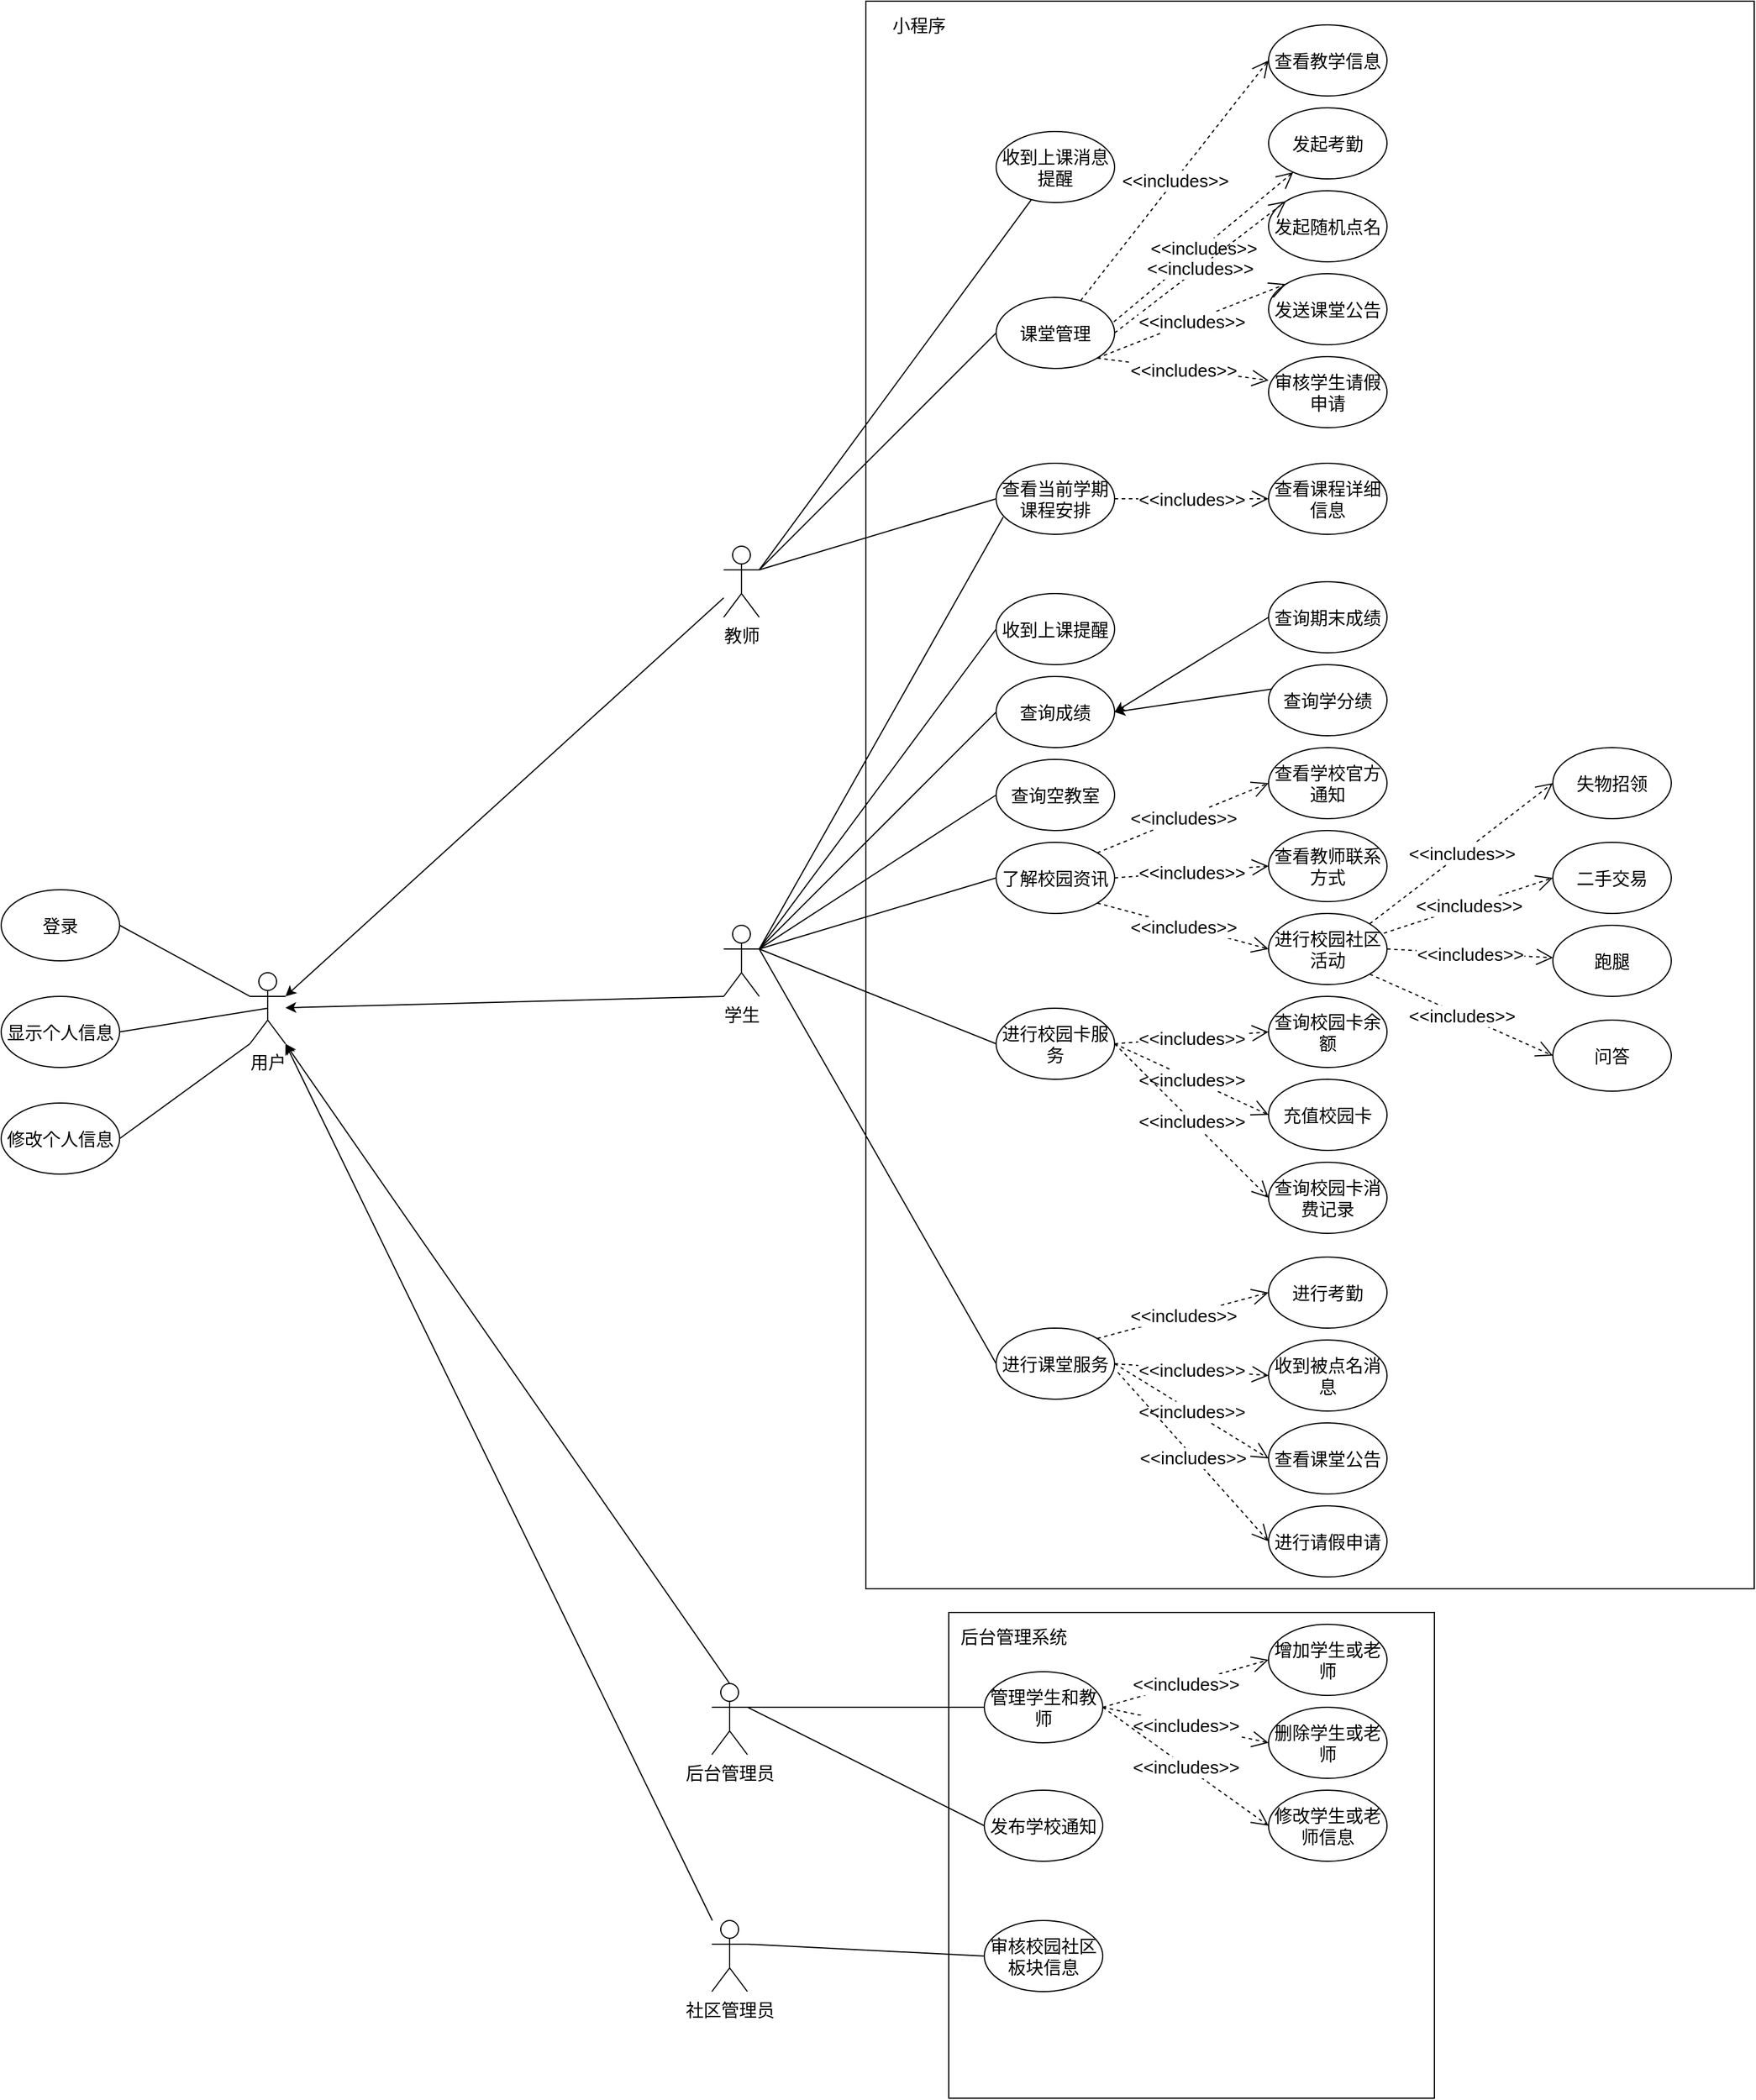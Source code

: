 <mxfile version="22.0.6" type="github">
  <diagram name="第 1 页" id="kaDlHHqZUPdKpAK4oyOK">
    <mxGraphModel dx="2620" dy="1530" grid="1" gridSize="10" guides="1" tooltips="1" connect="1" arrows="1" fold="1" page="1" pageScale="1" pageWidth="160000" pageHeight="160000" math="0" shadow="0">
      <root>
        <mxCell id="0" />
        <mxCell id="1" parent="0" />
        <UserObject label="教师" tooltip="" id="gJhGgLHN45Pmm_YUwPO4-1">
          <mxCell style="shape=umlActor;verticalLabelPosition=bottom;verticalAlign=top;html=1;outlineConnect=0;align=center;fontSize=15;" vertex="1" parent="1">
            <mxGeometry x="1550" y="880" width="30" height="60" as="geometry" />
          </mxCell>
        </UserObject>
        <mxCell id="gJhGgLHN45Pmm_YUwPO4-20" style="rounded=0;orthogonalLoop=1;jettySize=auto;html=1;exitX=0;exitY=1;exitDx=0;exitDy=0;exitPerimeter=0;fontSize=15;" edge="1" parent="1" source="gJhGgLHN45Pmm_YUwPO4-2" target="gJhGgLHN45Pmm_YUwPO4-3">
          <mxGeometry relative="1" as="geometry" />
        </mxCell>
        <mxCell id="gJhGgLHN45Pmm_YUwPO4-2" value="学生" style="shape=umlActor;verticalLabelPosition=bottom;verticalAlign=top;html=1;outlineConnect=0;fontSize=15;" vertex="1" parent="1">
          <mxGeometry x="1550" y="1200" width="30" height="60" as="geometry" />
        </mxCell>
        <object label="用户" id="gJhGgLHN45Pmm_YUwPO4-3">
          <mxCell style="shape=umlActor;verticalLabelPosition=bottom;verticalAlign=top;html=1;outlineConnect=0;fontSize=15;" vertex="1" parent="1">
            <mxGeometry x="1150" y="1240" width="30" height="60" as="geometry" />
          </mxCell>
        </object>
        <mxCell id="gJhGgLHN45Pmm_YUwPO4-6" value="登录" style="ellipse;whiteSpace=wrap;html=1;fontSize=15;" vertex="1" parent="1">
          <mxGeometry x="940" y="1170" width="100" height="60" as="geometry" />
        </mxCell>
        <mxCell id="gJhGgLHN45Pmm_YUwPO4-7" value="查看当前学期课程安排" style="ellipse;whiteSpace=wrap;html=1;fontSize=15;" vertex="1" parent="1">
          <mxGeometry x="1780" y="810" width="100" height="60" as="geometry" />
        </mxCell>
        <mxCell id="gJhGgLHN45Pmm_YUwPO4-12" value="后台管理员" style="shape=umlActor;verticalLabelPosition=bottom;verticalAlign=top;html=1;outlineConnect=0;fontSize=15;" vertex="1" parent="1">
          <mxGeometry x="1540" y="1840" width="30" height="60" as="geometry" />
        </mxCell>
        <mxCell id="gJhGgLHN45Pmm_YUwPO4-22" style="rounded=0;orthogonalLoop=1;jettySize=auto;html=1;entryX=1;entryY=1;entryDx=0;entryDy=0;entryPerimeter=0;fontSize=15;" edge="1" parent="1" source="gJhGgLHN45Pmm_YUwPO4-13" target="gJhGgLHN45Pmm_YUwPO4-3">
          <mxGeometry relative="1" as="geometry">
            <mxPoint x="1565" y="1467" as="sourcePoint" />
            <mxPoint x="1450" y="1289.997" as="targetPoint" />
          </mxGeometry>
        </mxCell>
        <mxCell id="gJhGgLHN45Pmm_YUwPO4-13" value="社区管理员" style="shape=umlActor;verticalLabelPosition=bottom;verticalAlign=top;html=1;outlineConnect=0;fontSize=15;" vertex="1" parent="1">
          <mxGeometry x="1540" y="2040" width="30" height="60" as="geometry" />
        </mxCell>
        <mxCell id="gJhGgLHN45Pmm_YUwPO4-15" value="" style="endArrow=none;html=1;rounded=0;exitX=1;exitY=0.5;exitDx=0;exitDy=0;entryX=0;entryY=0.333;entryDx=0;entryDy=0;entryPerimeter=0;fontSize=15;" edge="1" parent="1" source="gJhGgLHN45Pmm_YUwPO4-6" target="gJhGgLHN45Pmm_YUwPO4-3">
          <mxGeometry width="50" height="50" relative="1" as="geometry">
            <mxPoint x="1120" y="1320" as="sourcePoint" />
            <mxPoint x="1170" y="1270" as="targetPoint" />
          </mxGeometry>
        </mxCell>
        <mxCell id="gJhGgLHN45Pmm_YUwPO4-18" value="收到上课消息提醒" style="ellipse;whiteSpace=wrap;html=1;fontSize=15;" vertex="1" parent="1">
          <mxGeometry x="1780" y="530" width="100" height="60" as="geometry" />
        </mxCell>
        <mxCell id="gJhGgLHN45Pmm_YUwPO4-19" style="rounded=0;orthogonalLoop=1;jettySize=auto;html=1;entryX=1;entryY=0.333;entryDx=0;entryDy=0;entryPerimeter=0;fontSize=15;" edge="1" parent="1" source="gJhGgLHN45Pmm_YUwPO4-1" target="gJhGgLHN45Pmm_YUwPO4-3">
          <mxGeometry relative="1" as="geometry" />
        </mxCell>
        <mxCell id="gJhGgLHN45Pmm_YUwPO4-21" style="rounded=0;orthogonalLoop=1;jettySize=auto;html=1;exitX=0.5;exitY=0;exitDx=0;exitDy=0;exitPerimeter=0;entryX=1;entryY=1;entryDx=0;entryDy=0;entryPerimeter=0;fontSize=15;" edge="1" parent="1" source="gJhGgLHN45Pmm_YUwPO4-12" target="gJhGgLHN45Pmm_YUwPO4-3">
          <mxGeometry relative="1" as="geometry">
            <mxPoint x="1565" y="1340" as="sourcePoint" />
            <mxPoint x="1450" y="1280" as="targetPoint" />
          </mxGeometry>
        </mxCell>
        <mxCell id="gJhGgLHN45Pmm_YUwPO4-25" value="" style="endArrow=none;html=1;rounded=0;exitX=1;exitY=0.333;exitDx=0;exitDy=0;exitPerimeter=0;entryX=0;entryY=0.5;entryDx=0;entryDy=0;fontSize=15;" edge="1" parent="1" source="gJhGgLHN45Pmm_YUwPO4-1" target="gJhGgLHN45Pmm_YUwPO4-7">
          <mxGeometry width="50" height="50" relative="1" as="geometry">
            <mxPoint x="1619" y="710" as="sourcePoint" />
            <mxPoint x="1669" y="660" as="targetPoint" />
          </mxGeometry>
        </mxCell>
        <mxCell id="gJhGgLHN45Pmm_YUwPO4-26" value="" style="endArrow=none;html=1;rounded=0;exitX=1;exitY=0.333;exitDx=0;exitDy=0;exitPerimeter=0;fontSize=15;" edge="1" parent="1" source="gJhGgLHN45Pmm_YUwPO4-1" target="gJhGgLHN45Pmm_YUwPO4-18">
          <mxGeometry width="50" height="50" relative="1" as="geometry">
            <mxPoint x="1570" y="730" as="sourcePoint" />
            <mxPoint x="1710" y="670" as="targetPoint" />
          </mxGeometry>
        </mxCell>
        <mxCell id="gJhGgLHN45Pmm_YUwPO4-27" value="查看课程详细信息" style="ellipse;whiteSpace=wrap;html=1;fontSize=15;" vertex="1" parent="1">
          <mxGeometry x="2010" y="810" width="100" height="60" as="geometry" />
        </mxCell>
        <mxCell id="gJhGgLHN45Pmm_YUwPO4-28" value="&amp;lt;&amp;lt;includes&amp;gt;&amp;gt;" style="endArrow=open;endSize=12;dashed=1;html=1;rounded=0;exitX=1;exitY=0.5;exitDx=0;exitDy=0;fontSize=15;" edge="1" parent="1" source="gJhGgLHN45Pmm_YUwPO4-7" target="gJhGgLHN45Pmm_YUwPO4-27">
          <mxGeometry width="160" relative="1" as="geometry">
            <mxPoint x="1900" y="880" as="sourcePoint" />
            <mxPoint x="2060" y="880" as="targetPoint" />
          </mxGeometry>
        </mxCell>
        <mxCell id="gJhGgLHN45Pmm_YUwPO4-29" value="课堂管理" style="ellipse;whiteSpace=wrap;html=1;fontSize=15;" vertex="1" parent="1">
          <mxGeometry x="1780" y="670" width="100" height="60" as="geometry" />
        </mxCell>
        <mxCell id="gJhGgLHN45Pmm_YUwPO4-30" value="查看教学信息" style="ellipse;whiteSpace=wrap;html=1;fontSize=15;" vertex="1" parent="1">
          <mxGeometry x="2010" y="440" width="100" height="60" as="geometry" />
        </mxCell>
        <mxCell id="gJhGgLHN45Pmm_YUwPO4-31" value="发起考勤" style="ellipse;whiteSpace=wrap;html=1;fontSize=15;" vertex="1" parent="1">
          <mxGeometry x="2010" y="510" width="100" height="60" as="geometry" />
        </mxCell>
        <mxCell id="gJhGgLHN45Pmm_YUwPO4-32" value="发起随机点名" style="ellipse;whiteSpace=wrap;html=1;fontSize=15;" vertex="1" parent="1">
          <mxGeometry x="2010" y="580" width="100" height="60" as="geometry" />
        </mxCell>
        <mxCell id="gJhGgLHN45Pmm_YUwPO4-33" value="发送课堂公告" style="ellipse;whiteSpace=wrap;html=1;fontSize=15;" vertex="1" parent="1">
          <mxGeometry x="2010" y="650" width="100" height="60" as="geometry" />
        </mxCell>
        <mxCell id="gJhGgLHN45Pmm_YUwPO4-34" value="审核学生请假申请" style="ellipse;whiteSpace=wrap;html=1;fontSize=15;" vertex="1" parent="1">
          <mxGeometry x="2010" y="720" width="100" height="60" as="geometry" />
        </mxCell>
        <mxCell id="gJhGgLHN45Pmm_YUwPO4-35" value="&amp;lt;&amp;lt;includes&amp;gt;&amp;gt;" style="endArrow=open;endSize=12;dashed=1;html=1;rounded=0;entryX=0;entryY=0.5;entryDx=0;entryDy=0;fontSize=15;" edge="1" parent="1" source="gJhGgLHN45Pmm_YUwPO4-29" target="gJhGgLHN45Pmm_YUwPO4-30">
          <mxGeometry width="160" relative="1" as="geometry">
            <mxPoint x="1890" y="460" as="sourcePoint" />
            <mxPoint x="1980" y="460" as="targetPoint" />
          </mxGeometry>
        </mxCell>
        <mxCell id="gJhGgLHN45Pmm_YUwPO4-36" value="&amp;lt;&amp;lt;includes&amp;gt;&amp;gt;" style="endArrow=open;endSize=12;dashed=1;html=1;rounded=0;exitX=0.993;exitY=0.344;exitDx=0;exitDy=0;exitPerimeter=0;fontSize=15;" edge="1" parent="1" source="gJhGgLHN45Pmm_YUwPO4-29" target="gJhGgLHN45Pmm_YUwPO4-31">
          <mxGeometry width="160" relative="1" as="geometry">
            <mxPoint x="1900" y="470" as="sourcePoint" />
            <mxPoint x="1990" y="470" as="targetPoint" />
          </mxGeometry>
        </mxCell>
        <mxCell id="gJhGgLHN45Pmm_YUwPO4-37" value="&amp;lt;&amp;lt;includes&amp;gt;&amp;gt;" style="endArrow=open;endSize=12;dashed=1;html=1;rounded=0;exitX=1;exitY=0.5;exitDx=0;exitDy=0;entryX=0;entryY=0;entryDx=0;entryDy=0;fontSize=15;" edge="1" parent="1" source="gJhGgLHN45Pmm_YUwPO4-29" target="gJhGgLHN45Pmm_YUwPO4-32">
          <mxGeometry width="160" relative="1" as="geometry">
            <mxPoint x="1910" y="480" as="sourcePoint" />
            <mxPoint x="2000" y="480" as="targetPoint" />
          </mxGeometry>
        </mxCell>
        <mxCell id="gJhGgLHN45Pmm_YUwPO4-38" value="&amp;lt;&amp;lt;includes&amp;gt;&amp;gt;" style="endArrow=open;endSize=12;dashed=1;html=1;rounded=0;exitX=1;exitY=1;exitDx=0;exitDy=0;entryX=0;entryY=0;entryDx=0;entryDy=0;fontSize=15;" edge="1" parent="1" source="gJhGgLHN45Pmm_YUwPO4-29" target="gJhGgLHN45Pmm_YUwPO4-33">
          <mxGeometry width="160" relative="1" as="geometry">
            <mxPoint x="1920" y="490" as="sourcePoint" />
            <mxPoint x="2010" y="490" as="targetPoint" />
          </mxGeometry>
        </mxCell>
        <mxCell id="gJhGgLHN45Pmm_YUwPO4-39" value="&amp;lt;&amp;lt;includes&amp;gt;&amp;gt;" style="endArrow=open;endSize=12;dashed=1;html=1;rounded=0;exitX=1;exitY=1;exitDx=0;exitDy=0;entryX=0;entryY=0.333;entryDx=0;entryDy=0;entryPerimeter=0;fontSize=15;" edge="1" parent="1" source="gJhGgLHN45Pmm_YUwPO4-29" target="gJhGgLHN45Pmm_YUwPO4-34">
          <mxGeometry width="160" relative="1" as="geometry">
            <mxPoint x="1930" y="500" as="sourcePoint" />
            <mxPoint x="2020" y="500" as="targetPoint" />
          </mxGeometry>
        </mxCell>
        <mxCell id="gJhGgLHN45Pmm_YUwPO4-40" value="" style="endArrow=none;html=1;rounded=0;exitX=1;exitY=0.333;exitDx=0;exitDy=0;exitPerimeter=0;entryX=0;entryY=0.5;entryDx=0;entryDy=0;fontSize=15;" edge="1" parent="1" source="gJhGgLHN45Pmm_YUwPO4-1" target="gJhGgLHN45Pmm_YUwPO4-29">
          <mxGeometry width="50" height="50" relative="1" as="geometry">
            <mxPoint x="1570" y="730" as="sourcePoint" />
            <mxPoint x="1712" y="752" as="targetPoint" />
          </mxGeometry>
        </mxCell>
        <mxCell id="gJhGgLHN45Pmm_YUwPO4-43" value="收到上课提醒" style="ellipse;whiteSpace=wrap;html=1;fontSize=15;" vertex="1" parent="1">
          <mxGeometry x="1780" y="920" width="100" height="60" as="geometry" />
        </mxCell>
        <mxCell id="gJhGgLHN45Pmm_YUwPO4-44" value="" style="endArrow=none;html=1;rounded=0;exitX=1;exitY=0.333;exitDx=0;exitDy=0;exitPerimeter=0;entryX=0.06;entryY=0.756;entryDx=0;entryDy=0;entryPerimeter=0;fontSize=15;" edge="1" parent="1" source="gJhGgLHN45Pmm_YUwPO4-2" target="gJhGgLHN45Pmm_YUwPO4-7">
          <mxGeometry width="50" height="50" relative="1" as="geometry">
            <mxPoint x="1590" y="910" as="sourcePoint" />
            <mxPoint x="1710" y="1050" as="targetPoint" />
          </mxGeometry>
        </mxCell>
        <mxCell id="gJhGgLHN45Pmm_YUwPO4-45" value="" style="endArrow=none;html=1;rounded=0;exitX=1;exitY=0.333;exitDx=0;exitDy=0;exitPerimeter=0;entryX=0;entryY=0.5;entryDx=0;entryDy=0;fontSize=15;" edge="1" parent="1" source="gJhGgLHN45Pmm_YUwPO4-2" target="gJhGgLHN45Pmm_YUwPO4-43">
          <mxGeometry width="50" height="50" relative="1" as="geometry">
            <mxPoint x="1600" y="920" as="sourcePoint" />
            <mxPoint x="1720" y="1060" as="targetPoint" />
          </mxGeometry>
        </mxCell>
        <mxCell id="gJhGgLHN45Pmm_YUwPO4-46" value="查询成绩" style="ellipse;whiteSpace=wrap;html=1;fontSize=15;" vertex="1" parent="1">
          <mxGeometry x="1780" y="990" width="100" height="60" as="geometry" />
        </mxCell>
        <mxCell id="gJhGgLHN45Pmm_YUwPO4-47" value="查询空教室" style="ellipse;whiteSpace=wrap;html=1;fontSize=15;" vertex="1" parent="1">
          <mxGeometry x="1780" y="1060" width="100" height="60" as="geometry" />
        </mxCell>
        <mxCell id="gJhGgLHN45Pmm_YUwPO4-51" style="rounded=0;orthogonalLoop=1;jettySize=auto;html=1;exitX=0;exitY=0.5;exitDx=0;exitDy=0;entryX=1;entryY=0.5;entryDx=0;entryDy=0;fontSize=15;" edge="1" parent="1" source="gJhGgLHN45Pmm_YUwPO4-48" target="gJhGgLHN45Pmm_YUwPO4-46">
          <mxGeometry relative="1" as="geometry" />
        </mxCell>
        <mxCell id="gJhGgLHN45Pmm_YUwPO4-48" value="查询期末成绩" style="ellipse;whiteSpace=wrap;html=1;fontSize=15;" vertex="1" parent="1">
          <mxGeometry x="2010" y="910" width="100" height="60" as="geometry" />
        </mxCell>
        <mxCell id="gJhGgLHN45Pmm_YUwPO4-52" style="rounded=0;orthogonalLoop=1;jettySize=auto;html=1;exitX=0.027;exitY=0.344;exitDx=0;exitDy=0;exitPerimeter=0;entryX=1;entryY=0.5;entryDx=0;entryDy=0;fontSize=15;" edge="1" parent="1" source="gJhGgLHN45Pmm_YUwPO4-49" target="gJhGgLHN45Pmm_YUwPO4-46">
          <mxGeometry relative="1" as="geometry">
            <mxPoint x="1880" y="1070" as="targetPoint" />
            <mxPoint x="2010" y="1100" as="sourcePoint" />
          </mxGeometry>
        </mxCell>
        <mxCell id="gJhGgLHN45Pmm_YUwPO4-49" value="查询学分绩" style="ellipse;whiteSpace=wrap;html=1;fontSize=15;" vertex="1" parent="1">
          <mxGeometry x="2010" y="980" width="100" height="60" as="geometry" />
        </mxCell>
        <mxCell id="gJhGgLHN45Pmm_YUwPO4-53" value="" style="endArrow=none;html=1;rounded=0;exitX=1;exitY=0.333;exitDx=0;exitDy=0;exitPerimeter=0;entryX=0;entryY=0.5;entryDx=0;entryDy=0;fontSize=15;" edge="1" parent="1" source="gJhGgLHN45Pmm_YUwPO4-2" target="gJhGgLHN45Pmm_YUwPO4-46">
          <mxGeometry width="50" height="50" relative="1" as="geometry">
            <mxPoint x="1590" y="1230" as="sourcePoint" />
            <mxPoint x="1710" y="1160" as="targetPoint" />
          </mxGeometry>
        </mxCell>
        <mxCell id="gJhGgLHN45Pmm_YUwPO4-54" value="" style="endArrow=none;html=1;rounded=0;exitX=1;exitY=0.333;exitDx=0;exitDy=0;exitPerimeter=0;entryX=0;entryY=0.5;entryDx=0;entryDy=0;fontSize=15;" edge="1" parent="1" source="gJhGgLHN45Pmm_YUwPO4-2" target="gJhGgLHN45Pmm_YUwPO4-47">
          <mxGeometry width="50" height="50" relative="1" as="geometry">
            <mxPoint x="1590" y="1230" as="sourcePoint" />
            <mxPoint x="1710" y="1240" as="targetPoint" />
          </mxGeometry>
        </mxCell>
        <mxCell id="gJhGgLHN45Pmm_YUwPO4-56" value="了解校园资讯" style="ellipse;whiteSpace=wrap;html=1;fontSize=15;" vertex="1" parent="1">
          <mxGeometry x="1780" y="1130" width="100" height="60" as="geometry" />
        </mxCell>
        <mxCell id="gJhGgLHN45Pmm_YUwPO4-57" value="" style="endArrow=none;html=1;rounded=0;exitX=1;exitY=0.333;exitDx=0;exitDy=0;exitPerimeter=0;entryX=0;entryY=0.5;entryDx=0;entryDy=0;fontSize=15;" edge="1" parent="1" source="gJhGgLHN45Pmm_YUwPO4-2" target="gJhGgLHN45Pmm_YUwPO4-56">
          <mxGeometry width="50" height="50" relative="1" as="geometry">
            <mxPoint x="1590" y="1230" as="sourcePoint" />
            <mxPoint x="1698" y="1392" as="targetPoint" />
          </mxGeometry>
        </mxCell>
        <mxCell id="gJhGgLHN45Pmm_YUwPO4-58" value="查看学校官方通知" style="ellipse;whiteSpace=wrap;html=1;fontSize=15;" vertex="1" parent="1">
          <mxGeometry x="2010" y="1050" width="100" height="60" as="geometry" />
        </mxCell>
        <mxCell id="gJhGgLHN45Pmm_YUwPO4-59" value="查看教师联系方式" style="ellipse;whiteSpace=wrap;html=1;fontSize=15;" vertex="1" parent="1">
          <mxGeometry x="2010" y="1120" width="100" height="60" as="geometry" />
        </mxCell>
        <mxCell id="gJhGgLHN45Pmm_YUwPO4-60" value="进行校园社区活动" style="ellipse;whiteSpace=wrap;html=1;fontSize=15;" vertex="1" parent="1">
          <mxGeometry x="2010" y="1190" width="100" height="60" as="geometry" />
        </mxCell>
        <mxCell id="gJhGgLHN45Pmm_YUwPO4-61" value="&amp;lt;&amp;lt;includes&amp;gt;&amp;gt;" style="endArrow=open;endSize=12;dashed=1;html=1;rounded=0;exitX=1;exitY=0;exitDx=0;exitDy=0;entryX=0;entryY=0.5;entryDx=0;entryDy=0;fontSize=15;" edge="1" parent="1" source="gJhGgLHN45Pmm_YUwPO4-56" target="gJhGgLHN45Pmm_YUwPO4-58">
          <mxGeometry width="160" relative="1" as="geometry">
            <mxPoint x="1890" y="880" as="sourcePoint" />
            <mxPoint x="2020" y="880" as="targetPoint" />
          </mxGeometry>
        </mxCell>
        <mxCell id="gJhGgLHN45Pmm_YUwPO4-62" value="&amp;lt;&amp;lt;includes&amp;gt;&amp;gt;" style="endArrow=open;endSize=12;dashed=1;html=1;rounded=0;exitX=1;exitY=0.5;exitDx=0;exitDy=0;entryX=0;entryY=0.5;entryDx=0;entryDy=0;fontSize=15;" edge="1" parent="1" source="gJhGgLHN45Pmm_YUwPO4-56" target="gJhGgLHN45Pmm_YUwPO4-59">
          <mxGeometry width="160" relative="1" as="geometry">
            <mxPoint x="1875" y="1219" as="sourcePoint" />
            <mxPoint x="2020" y="1180" as="targetPoint" />
          </mxGeometry>
        </mxCell>
        <mxCell id="gJhGgLHN45Pmm_YUwPO4-63" value="&amp;lt;&amp;lt;includes&amp;gt;&amp;gt;" style="endArrow=open;endSize=12;dashed=1;html=1;rounded=0;exitX=1;exitY=1;exitDx=0;exitDy=0;entryX=0;entryY=0.5;entryDx=0;entryDy=0;fontSize=15;" edge="1" parent="1" source="gJhGgLHN45Pmm_YUwPO4-56" target="gJhGgLHN45Pmm_YUwPO4-60">
          <mxGeometry width="160" relative="1" as="geometry">
            <mxPoint x="1885" y="1229" as="sourcePoint" />
            <mxPoint x="2030" y="1190" as="targetPoint" />
          </mxGeometry>
        </mxCell>
        <mxCell id="gJhGgLHN45Pmm_YUwPO4-64" value="失物招领" style="ellipse;whiteSpace=wrap;html=1;fontSize=15;" vertex="1" parent="1">
          <mxGeometry x="2250" y="1050" width="100" height="60" as="geometry" />
        </mxCell>
        <mxCell id="gJhGgLHN45Pmm_YUwPO4-65" value="二手交易" style="ellipse;whiteSpace=wrap;html=1;fontSize=15;" vertex="1" parent="1">
          <mxGeometry x="2250" y="1130" width="100" height="60" as="geometry" />
        </mxCell>
        <mxCell id="gJhGgLHN45Pmm_YUwPO4-66" value="跑腿" style="ellipse;whiteSpace=wrap;html=1;fontSize=15;" vertex="1" parent="1">
          <mxGeometry x="2250" y="1200" width="100" height="60" as="geometry" />
        </mxCell>
        <mxCell id="gJhGgLHN45Pmm_YUwPO4-67" value="问答" style="ellipse;whiteSpace=wrap;html=1;fontSize=15;" vertex="1" parent="1">
          <mxGeometry x="2250" y="1280" width="100" height="60" as="geometry" />
        </mxCell>
        <mxCell id="gJhGgLHN45Pmm_YUwPO4-68" value="&amp;lt;&amp;lt;includes&amp;gt;&amp;gt;" style="endArrow=open;endSize=12;dashed=1;html=1;rounded=0;exitX=1;exitY=0;exitDx=0;exitDy=0;entryX=0;entryY=0.5;entryDx=0;entryDy=0;fontSize=15;" edge="1" parent="1" source="gJhGgLHN45Pmm_YUwPO4-60" target="gJhGgLHN45Pmm_YUwPO4-64">
          <mxGeometry width="160" relative="1" as="geometry">
            <mxPoint x="1875" y="1221" as="sourcePoint" />
            <mxPoint x="2020" y="1290" as="targetPoint" />
          </mxGeometry>
        </mxCell>
        <mxCell id="gJhGgLHN45Pmm_YUwPO4-69" value="&amp;lt;&amp;lt;includes&amp;gt;&amp;gt;" style="endArrow=open;endSize=12;dashed=1;html=1;rounded=0;exitX=0.973;exitY=0.278;exitDx=0;exitDy=0;entryX=0;entryY=0.5;entryDx=0;entryDy=0;exitPerimeter=0;fontSize=15;" edge="1" parent="1" source="gJhGgLHN45Pmm_YUwPO4-60" target="gJhGgLHN45Pmm_YUwPO4-65">
          <mxGeometry width="160" relative="1" as="geometry">
            <mxPoint x="2105" y="1269" as="sourcePoint" />
            <mxPoint x="2210" y="1140" as="targetPoint" />
          </mxGeometry>
        </mxCell>
        <mxCell id="gJhGgLHN45Pmm_YUwPO4-70" value="&amp;lt;&amp;lt;includes&amp;gt;&amp;gt;" style="endArrow=open;endSize=12;dashed=1;html=1;rounded=0;exitX=1;exitY=0.5;exitDx=0;exitDy=0;fontSize=15;" edge="1" parent="1" source="gJhGgLHN45Pmm_YUwPO4-60" target="gJhGgLHN45Pmm_YUwPO4-66">
          <mxGeometry width="160" relative="1" as="geometry">
            <mxPoint x="2115" y="1279" as="sourcePoint" />
            <mxPoint x="2220" y="1150" as="targetPoint" />
          </mxGeometry>
        </mxCell>
        <mxCell id="gJhGgLHN45Pmm_YUwPO4-71" value="&amp;lt;&amp;lt;includes&amp;gt;&amp;gt;" style="endArrow=open;endSize=12;dashed=1;html=1;rounded=0;exitX=1;exitY=1;exitDx=0;exitDy=0;entryX=0;entryY=0.5;entryDx=0;entryDy=0;fontSize=15;" edge="1" parent="1" source="gJhGgLHN45Pmm_YUwPO4-60" target="gJhGgLHN45Pmm_YUwPO4-67">
          <mxGeometry width="160" relative="1" as="geometry">
            <mxPoint x="2125" y="1289" as="sourcePoint" />
            <mxPoint x="2230" y="1160" as="targetPoint" />
          </mxGeometry>
        </mxCell>
        <mxCell id="gJhGgLHN45Pmm_YUwPO4-72" value="进行校园卡服务" style="ellipse;whiteSpace=wrap;html=1;fontSize=15;" vertex="1" parent="1">
          <mxGeometry x="1780" y="1270" width="100" height="60" as="geometry" />
        </mxCell>
        <mxCell id="gJhGgLHN45Pmm_YUwPO4-73" value="查询校园卡余额" style="ellipse;whiteSpace=wrap;html=1;fontSize=15;" vertex="1" parent="1">
          <mxGeometry x="2010" y="1260" width="100" height="60" as="geometry" />
        </mxCell>
        <mxCell id="gJhGgLHN45Pmm_YUwPO4-74" value="充值校园卡" style="ellipse;whiteSpace=wrap;html=1;fontSize=15;" vertex="1" parent="1">
          <mxGeometry x="2010" y="1330" width="100" height="60" as="geometry" />
        </mxCell>
        <mxCell id="gJhGgLHN45Pmm_YUwPO4-75" value="查询校园卡消费记录" style="ellipse;whiteSpace=wrap;html=1;fontSize=15;" vertex="1" parent="1">
          <mxGeometry x="2010" y="1400" width="100" height="60" as="geometry" />
        </mxCell>
        <mxCell id="gJhGgLHN45Pmm_YUwPO4-76" value="" style="endArrow=none;html=1;rounded=0;exitX=1;exitY=0.333;exitDx=0;exitDy=0;exitPerimeter=0;entryX=0;entryY=0.5;entryDx=0;entryDy=0;fontSize=15;" edge="1" parent="1" source="gJhGgLHN45Pmm_YUwPO4-2" target="gJhGgLHN45Pmm_YUwPO4-72">
          <mxGeometry width="50" height="50" relative="1" as="geometry">
            <mxPoint x="1590" y="1230" as="sourcePoint" />
            <mxPoint x="1710" y="1410" as="targetPoint" />
          </mxGeometry>
        </mxCell>
        <mxCell id="gJhGgLHN45Pmm_YUwPO4-77" value="&amp;lt;&amp;lt;includes&amp;gt;&amp;gt;" style="endArrow=open;endSize=12;dashed=1;html=1;rounded=0;exitX=1;exitY=0.5;exitDx=0;exitDy=0;entryX=0;entryY=0.5;entryDx=0;entryDy=0;fontSize=15;" edge="1" parent="1" source="gJhGgLHN45Pmm_YUwPO4-72" target="gJhGgLHN45Pmm_YUwPO4-73">
          <mxGeometry width="160" relative="1" as="geometry">
            <mxPoint x="1875" y="1261" as="sourcePoint" />
            <mxPoint x="2020" y="1280" as="targetPoint" />
          </mxGeometry>
        </mxCell>
        <mxCell id="gJhGgLHN45Pmm_YUwPO4-78" value="&amp;lt;&amp;lt;includes&amp;gt;&amp;gt;" style="endArrow=open;endSize=12;dashed=1;html=1;rounded=0;exitX=1;exitY=0.5;exitDx=0;exitDy=0;entryX=0;entryY=0.5;entryDx=0;entryDy=0;fontSize=15;" edge="1" parent="1" source="gJhGgLHN45Pmm_YUwPO4-72" target="gJhGgLHN45Pmm_YUwPO4-74">
          <mxGeometry width="160" relative="1" as="geometry">
            <mxPoint x="1890" y="1350" as="sourcePoint" />
            <mxPoint x="1970" y="1340" as="targetPoint" />
          </mxGeometry>
        </mxCell>
        <mxCell id="gJhGgLHN45Pmm_YUwPO4-79" value="&amp;lt;&amp;lt;includes&amp;gt;&amp;gt;" style="endArrow=open;endSize=12;dashed=1;html=1;rounded=0;exitX=1;exitY=0.5;exitDx=0;exitDy=0;entryX=0;entryY=0.5;entryDx=0;entryDy=0;fontSize=15;" edge="1" parent="1" source="gJhGgLHN45Pmm_YUwPO4-72" target="gJhGgLHN45Pmm_YUwPO4-75">
          <mxGeometry width="160" relative="1" as="geometry">
            <mxPoint x="1900" y="1360" as="sourcePoint" />
            <mxPoint x="1980" y="1350" as="targetPoint" />
          </mxGeometry>
        </mxCell>
        <mxCell id="gJhGgLHN45Pmm_YUwPO4-80" value="进行课堂服务" style="ellipse;whiteSpace=wrap;html=1;fontSize=15;" vertex="1" parent="1">
          <mxGeometry x="1780" y="1540" width="100" height="60" as="geometry" />
        </mxCell>
        <mxCell id="gJhGgLHN45Pmm_YUwPO4-81" value="" style="endArrow=none;html=1;rounded=0;exitX=1;exitY=0.333;exitDx=0;exitDy=0;exitPerimeter=0;entryX=0;entryY=0.5;entryDx=0;entryDy=0;fontSize=15;" edge="1" parent="1" source="gJhGgLHN45Pmm_YUwPO4-2" target="gJhGgLHN45Pmm_YUwPO4-80">
          <mxGeometry width="50" height="50" relative="1" as="geometry">
            <mxPoint x="1590" y="1230" as="sourcePoint" />
            <mxPoint x="1710" y="1480" as="targetPoint" />
          </mxGeometry>
        </mxCell>
        <mxCell id="gJhGgLHN45Pmm_YUwPO4-82" value="进行考勤" style="ellipse;whiteSpace=wrap;html=1;fontSize=15;" vertex="1" parent="1">
          <mxGeometry x="2010" y="1480" width="100" height="60" as="geometry" />
        </mxCell>
        <mxCell id="gJhGgLHN45Pmm_YUwPO4-83" value="收到被点名消息" style="ellipse;whiteSpace=wrap;html=1;fontSize=15;" vertex="1" parent="1">
          <mxGeometry x="2010" y="1550" width="100" height="60" as="geometry" />
        </mxCell>
        <mxCell id="gJhGgLHN45Pmm_YUwPO4-84" value="查看课堂公告" style="ellipse;whiteSpace=wrap;html=1;fontSize=15;" vertex="1" parent="1">
          <mxGeometry x="2010" y="1620" width="100" height="60" as="geometry" />
        </mxCell>
        <mxCell id="gJhGgLHN45Pmm_YUwPO4-85" value="进行请假申请" style="ellipse;whiteSpace=wrap;html=1;fontSize=15;" vertex="1" parent="1">
          <mxGeometry x="2010" y="1690" width="100" height="60" as="geometry" />
        </mxCell>
        <mxCell id="gJhGgLHN45Pmm_YUwPO4-86" value="&amp;lt;&amp;lt;includes&amp;gt;&amp;gt;" style="endArrow=open;endSize=12;dashed=1;html=1;rounded=0;exitX=1;exitY=0;exitDx=0;exitDy=0;entryX=0;entryY=0.5;entryDx=0;entryDy=0;fontSize=15;" edge="1" parent="1" source="gJhGgLHN45Pmm_YUwPO4-80" target="gJhGgLHN45Pmm_YUwPO4-82">
          <mxGeometry width="160" relative="1" as="geometry">
            <mxPoint x="1890" y="1320" as="sourcePoint" />
            <mxPoint x="2020" y="1450" as="targetPoint" />
          </mxGeometry>
        </mxCell>
        <mxCell id="gJhGgLHN45Pmm_YUwPO4-87" value="&amp;lt;&amp;lt;includes&amp;gt;&amp;gt;" style="endArrow=open;endSize=12;dashed=1;html=1;rounded=0;exitX=1;exitY=0.5;exitDx=0;exitDy=0;entryX=0;entryY=0.5;entryDx=0;entryDy=0;fontSize=15;" edge="1" parent="1" source="gJhGgLHN45Pmm_YUwPO4-80" target="gJhGgLHN45Pmm_YUwPO4-83">
          <mxGeometry width="160" relative="1" as="geometry">
            <mxPoint x="1875" y="1559" as="sourcePoint" />
            <mxPoint x="2020" y="1520" as="targetPoint" />
          </mxGeometry>
        </mxCell>
        <mxCell id="gJhGgLHN45Pmm_YUwPO4-88" value="&amp;lt;&amp;lt;includes&amp;gt;&amp;gt;" style="endArrow=open;endSize=12;dashed=1;html=1;rounded=0;exitX=1;exitY=0.5;exitDx=0;exitDy=0;entryX=0;entryY=0.5;entryDx=0;entryDy=0;fontSize=15;" edge="1" parent="1" source="gJhGgLHN45Pmm_YUwPO4-80" target="gJhGgLHN45Pmm_YUwPO4-84">
          <mxGeometry width="160" relative="1" as="geometry">
            <mxPoint x="1890" y="1580" as="sourcePoint" />
            <mxPoint x="2020" y="1590" as="targetPoint" />
          </mxGeometry>
        </mxCell>
        <mxCell id="gJhGgLHN45Pmm_YUwPO4-89" value="&amp;lt;&amp;lt;includes&amp;gt;&amp;gt;" style="endArrow=open;endSize=12;dashed=1;html=1;rounded=0;exitX=1.027;exitY=0.622;exitDx=0;exitDy=0;entryX=0;entryY=0.5;entryDx=0;entryDy=0;exitPerimeter=0;fontSize=15;" edge="1" parent="1" source="gJhGgLHN45Pmm_YUwPO4-80" target="gJhGgLHN45Pmm_YUwPO4-85">
          <mxGeometry width="160" relative="1" as="geometry">
            <mxPoint x="1900" y="1590" as="sourcePoint" />
            <mxPoint x="2030" y="1600" as="targetPoint" />
          </mxGeometry>
        </mxCell>
        <mxCell id="gJhGgLHN45Pmm_YUwPO4-90" value="显示个人信息" style="ellipse;whiteSpace=wrap;html=1;fontSize=15;" vertex="1" parent="1">
          <mxGeometry x="940" y="1260" width="100" height="60" as="geometry" />
        </mxCell>
        <mxCell id="gJhGgLHN45Pmm_YUwPO4-91" value="修改个人信息" style="ellipse;whiteSpace=wrap;html=1;fontSize=15;" vertex="1" parent="1">
          <mxGeometry x="940" y="1350" width="100" height="60" as="geometry" />
        </mxCell>
        <mxCell id="gJhGgLHN45Pmm_YUwPO4-92" value="" style="endArrow=none;html=1;rounded=0;exitX=1;exitY=0.5;exitDx=0;exitDy=0;entryX=0.5;entryY=0.5;entryDx=0;entryDy=0;entryPerimeter=0;fontSize=15;" edge="1" parent="1" source="gJhGgLHN45Pmm_YUwPO4-90" target="gJhGgLHN45Pmm_YUwPO4-3">
          <mxGeometry width="50" height="50" relative="1" as="geometry">
            <mxPoint x="1050" y="1210" as="sourcePoint" />
            <mxPoint x="1160" y="1270" as="targetPoint" />
          </mxGeometry>
        </mxCell>
        <mxCell id="gJhGgLHN45Pmm_YUwPO4-93" value="" style="endArrow=none;html=1;rounded=0;exitX=1;exitY=0.5;exitDx=0;exitDy=0;entryX=0;entryY=1;entryDx=0;entryDy=0;entryPerimeter=0;fontSize=15;" edge="1" parent="1" source="gJhGgLHN45Pmm_YUwPO4-91" target="gJhGgLHN45Pmm_YUwPO4-3">
          <mxGeometry width="50" height="50" relative="1" as="geometry">
            <mxPoint x="1060" y="1220" as="sourcePoint" />
            <mxPoint x="1170" y="1280" as="targetPoint" />
          </mxGeometry>
        </mxCell>
        <mxCell id="gJhGgLHN45Pmm_YUwPO4-95" value="管理学生和教师" style="ellipse;whiteSpace=wrap;html=1;fontSize=15;" vertex="1" parent="1">
          <mxGeometry x="1770" y="1830" width="100" height="60" as="geometry" />
        </mxCell>
        <mxCell id="gJhGgLHN45Pmm_YUwPO4-98" value="发布学校通知" style="ellipse;whiteSpace=wrap;html=1;fontSize=15;" vertex="1" parent="1">
          <mxGeometry x="1770" y="1930" width="100" height="60" as="geometry" />
        </mxCell>
        <mxCell id="gJhGgLHN45Pmm_YUwPO4-99" value="" style="endArrow=none;html=1;rounded=0;exitX=1;exitY=0.333;exitDx=0;exitDy=0;exitPerimeter=0;entryX=0;entryY=0.5;entryDx=0;entryDy=0;fontSize=15;" edge="1" parent="1" source="gJhGgLHN45Pmm_YUwPO4-12" target="gJhGgLHN45Pmm_YUwPO4-95">
          <mxGeometry width="50" height="50" relative="1" as="geometry">
            <mxPoint x="1580" y="1330" as="sourcePoint" />
            <mxPoint x="1780" y="1680" as="targetPoint" />
          </mxGeometry>
        </mxCell>
        <mxCell id="gJhGgLHN45Pmm_YUwPO4-100" value="" style="endArrow=none;html=1;rounded=0;exitX=1;exitY=0.333;exitDx=0;exitDy=0;exitPerimeter=0;entryX=0;entryY=0.5;entryDx=0;entryDy=0;fontSize=15;" edge="1" parent="1" source="gJhGgLHN45Pmm_YUwPO4-12" target="gJhGgLHN45Pmm_YUwPO4-98">
          <mxGeometry width="50" height="50" relative="1" as="geometry">
            <mxPoint x="1580" y="1870" as="sourcePoint" />
            <mxPoint x="1780" y="1840" as="targetPoint" />
          </mxGeometry>
        </mxCell>
        <mxCell id="gJhGgLHN45Pmm_YUwPO4-101" value="审核校园社区板块信息" style="ellipse;whiteSpace=wrap;html=1;fontSize=15;" vertex="1" parent="1">
          <mxGeometry x="1770" y="2040" width="100" height="60" as="geometry" />
        </mxCell>
        <mxCell id="gJhGgLHN45Pmm_YUwPO4-102" value="" style="endArrow=none;html=1;rounded=0;exitX=1;exitY=0.333;exitDx=0;exitDy=0;exitPerimeter=0;entryX=0;entryY=0.5;entryDx=0;entryDy=0;fontSize=15;" edge="1" parent="1" source="gJhGgLHN45Pmm_YUwPO4-13" target="gJhGgLHN45Pmm_YUwPO4-101">
          <mxGeometry width="50" height="50" relative="1" as="geometry">
            <mxPoint x="1580" y="1940" as="sourcePoint" />
            <mxPoint x="1780" y="1980" as="targetPoint" />
          </mxGeometry>
        </mxCell>
        <mxCell id="gJhGgLHN45Pmm_YUwPO4-103" value="增加学生或老师" style="ellipse;whiteSpace=wrap;html=1;fontSize=15;" vertex="1" parent="1">
          <mxGeometry x="2010" y="1790" width="100" height="60" as="geometry" />
        </mxCell>
        <mxCell id="gJhGgLHN45Pmm_YUwPO4-104" value="删除学生或老师" style="ellipse;whiteSpace=wrap;html=1;fontSize=15;" vertex="1" parent="1">
          <mxGeometry x="2010" y="1860" width="100" height="60" as="geometry" />
        </mxCell>
        <mxCell id="gJhGgLHN45Pmm_YUwPO4-105" value="修改学生或老师信息" style="ellipse;whiteSpace=wrap;html=1;fontSize=15;" vertex="1" parent="1">
          <mxGeometry x="2010" y="1930" width="100" height="60" as="geometry" />
        </mxCell>
        <mxCell id="gJhGgLHN45Pmm_YUwPO4-106" value="&amp;lt;&amp;lt;includes&amp;gt;&amp;gt;" style="endArrow=open;endSize=12;dashed=1;html=1;rounded=0;exitX=1;exitY=0.5;exitDx=0;exitDy=0;entryX=0;entryY=0.5;entryDx=0;entryDy=0;fontSize=15;" edge="1" parent="1" source="gJhGgLHN45Pmm_YUwPO4-95" target="gJhGgLHN45Pmm_YUwPO4-103">
          <mxGeometry width="160" relative="1" as="geometry">
            <mxPoint x="1893" y="1617" as="sourcePoint" />
            <mxPoint x="2020" y="1760" as="targetPoint" />
          </mxGeometry>
        </mxCell>
        <mxCell id="gJhGgLHN45Pmm_YUwPO4-107" value="&amp;lt;&amp;lt;includes&amp;gt;&amp;gt;" style="endArrow=open;endSize=12;dashed=1;html=1;rounded=0;exitX=1;exitY=0.5;exitDx=0;exitDy=0;entryX=0;entryY=0.5;entryDx=0;entryDy=0;fontSize=15;" edge="1" parent="1" source="gJhGgLHN45Pmm_YUwPO4-95" target="gJhGgLHN45Pmm_YUwPO4-104">
          <mxGeometry width="160" relative="1" as="geometry">
            <mxPoint x="1880" y="1870" as="sourcePoint" />
            <mxPoint x="2020" y="1830" as="targetPoint" />
          </mxGeometry>
        </mxCell>
        <mxCell id="gJhGgLHN45Pmm_YUwPO4-108" value="&amp;lt;&amp;lt;includes&amp;gt;&amp;gt;" style="endArrow=open;endSize=12;dashed=1;html=1;rounded=0;exitX=1;exitY=0.5;exitDx=0;exitDy=0;entryX=0;entryY=0.5;entryDx=0;entryDy=0;fontSize=15;" edge="1" parent="1" source="gJhGgLHN45Pmm_YUwPO4-95" target="gJhGgLHN45Pmm_YUwPO4-105">
          <mxGeometry width="160" relative="1" as="geometry">
            <mxPoint x="1890" y="1880" as="sourcePoint" />
            <mxPoint x="2030" y="1840" as="targetPoint" />
          </mxGeometry>
        </mxCell>
        <mxCell id="gJhGgLHN45Pmm_YUwPO4-111" value="" style="group;fontSize=15;" vertex="1" connectable="0" parent="1">
          <mxGeometry x="1740" y="1780" width="410" height="410" as="geometry" />
        </mxCell>
        <mxCell id="gJhGgLHN45Pmm_YUwPO4-112" value="" style="group" vertex="1" connectable="0" parent="gJhGgLHN45Pmm_YUwPO4-111">
          <mxGeometry width="410" height="410" as="geometry" />
        </mxCell>
        <mxCell id="gJhGgLHN45Pmm_YUwPO4-113" value="" style="group" vertex="1" connectable="0" parent="gJhGgLHN45Pmm_YUwPO4-112">
          <mxGeometry width="410" height="410" as="geometry" />
        </mxCell>
        <mxCell id="gJhGgLHN45Pmm_YUwPO4-109" value="" style="whiteSpace=wrap;html=1;aspect=fixed;fillColor=none;fontSize=15;" vertex="1" parent="gJhGgLHN45Pmm_YUwPO4-113">
          <mxGeometry width="410" height="410" as="geometry" />
        </mxCell>
        <mxCell id="gJhGgLHN45Pmm_YUwPO4-110" value="后台管理系统" style="text;html=1;strokeColor=none;fillColor=none;align=center;verticalAlign=middle;whiteSpace=wrap;rounded=0;fontSize=15;" vertex="1" parent="gJhGgLHN45Pmm_YUwPO4-113">
          <mxGeometry width="110" height="40" as="geometry" />
        </mxCell>
        <mxCell id="gJhGgLHN45Pmm_YUwPO4-117" value="" style="group" vertex="1" connectable="0" parent="1">
          <mxGeometry x="1670" y="420" width="750" height="1340" as="geometry" />
        </mxCell>
        <mxCell id="gJhGgLHN45Pmm_YUwPO4-118" value="" style="group" vertex="1" connectable="0" parent="gJhGgLHN45Pmm_YUwPO4-117">
          <mxGeometry width="750" height="1340" as="geometry" />
        </mxCell>
        <mxCell id="gJhGgLHN45Pmm_YUwPO4-119" value="" style="group" vertex="1" connectable="0" parent="gJhGgLHN45Pmm_YUwPO4-118">
          <mxGeometry width="750" height="1340" as="geometry" />
        </mxCell>
        <mxCell id="gJhGgLHN45Pmm_YUwPO4-120" value="" style="group" vertex="1" connectable="0" parent="gJhGgLHN45Pmm_YUwPO4-119">
          <mxGeometry width="750" height="1340" as="geometry" />
        </mxCell>
        <mxCell id="gJhGgLHN45Pmm_YUwPO4-114" value="" style="whiteSpace=wrap;html=1;fillColor=none;movable=1;resizable=1;rotatable=1;deletable=1;editable=1;locked=0;connectable=1;" vertex="1" parent="gJhGgLHN45Pmm_YUwPO4-120">
          <mxGeometry width="750" height="1340" as="geometry" />
        </mxCell>
        <mxCell id="gJhGgLHN45Pmm_YUwPO4-116" value="小程序" style="text;html=1;strokeColor=none;fillColor=none;align=center;verticalAlign=middle;whiteSpace=wrap;rounded=0;fontSize=15;movable=1;resizable=1;rotatable=1;deletable=1;editable=1;locked=0;connectable=1;" vertex="1" parent="gJhGgLHN45Pmm_YUwPO4-120">
          <mxGeometry width="90" height="40" as="geometry" />
        </mxCell>
      </root>
    </mxGraphModel>
  </diagram>
</mxfile>
